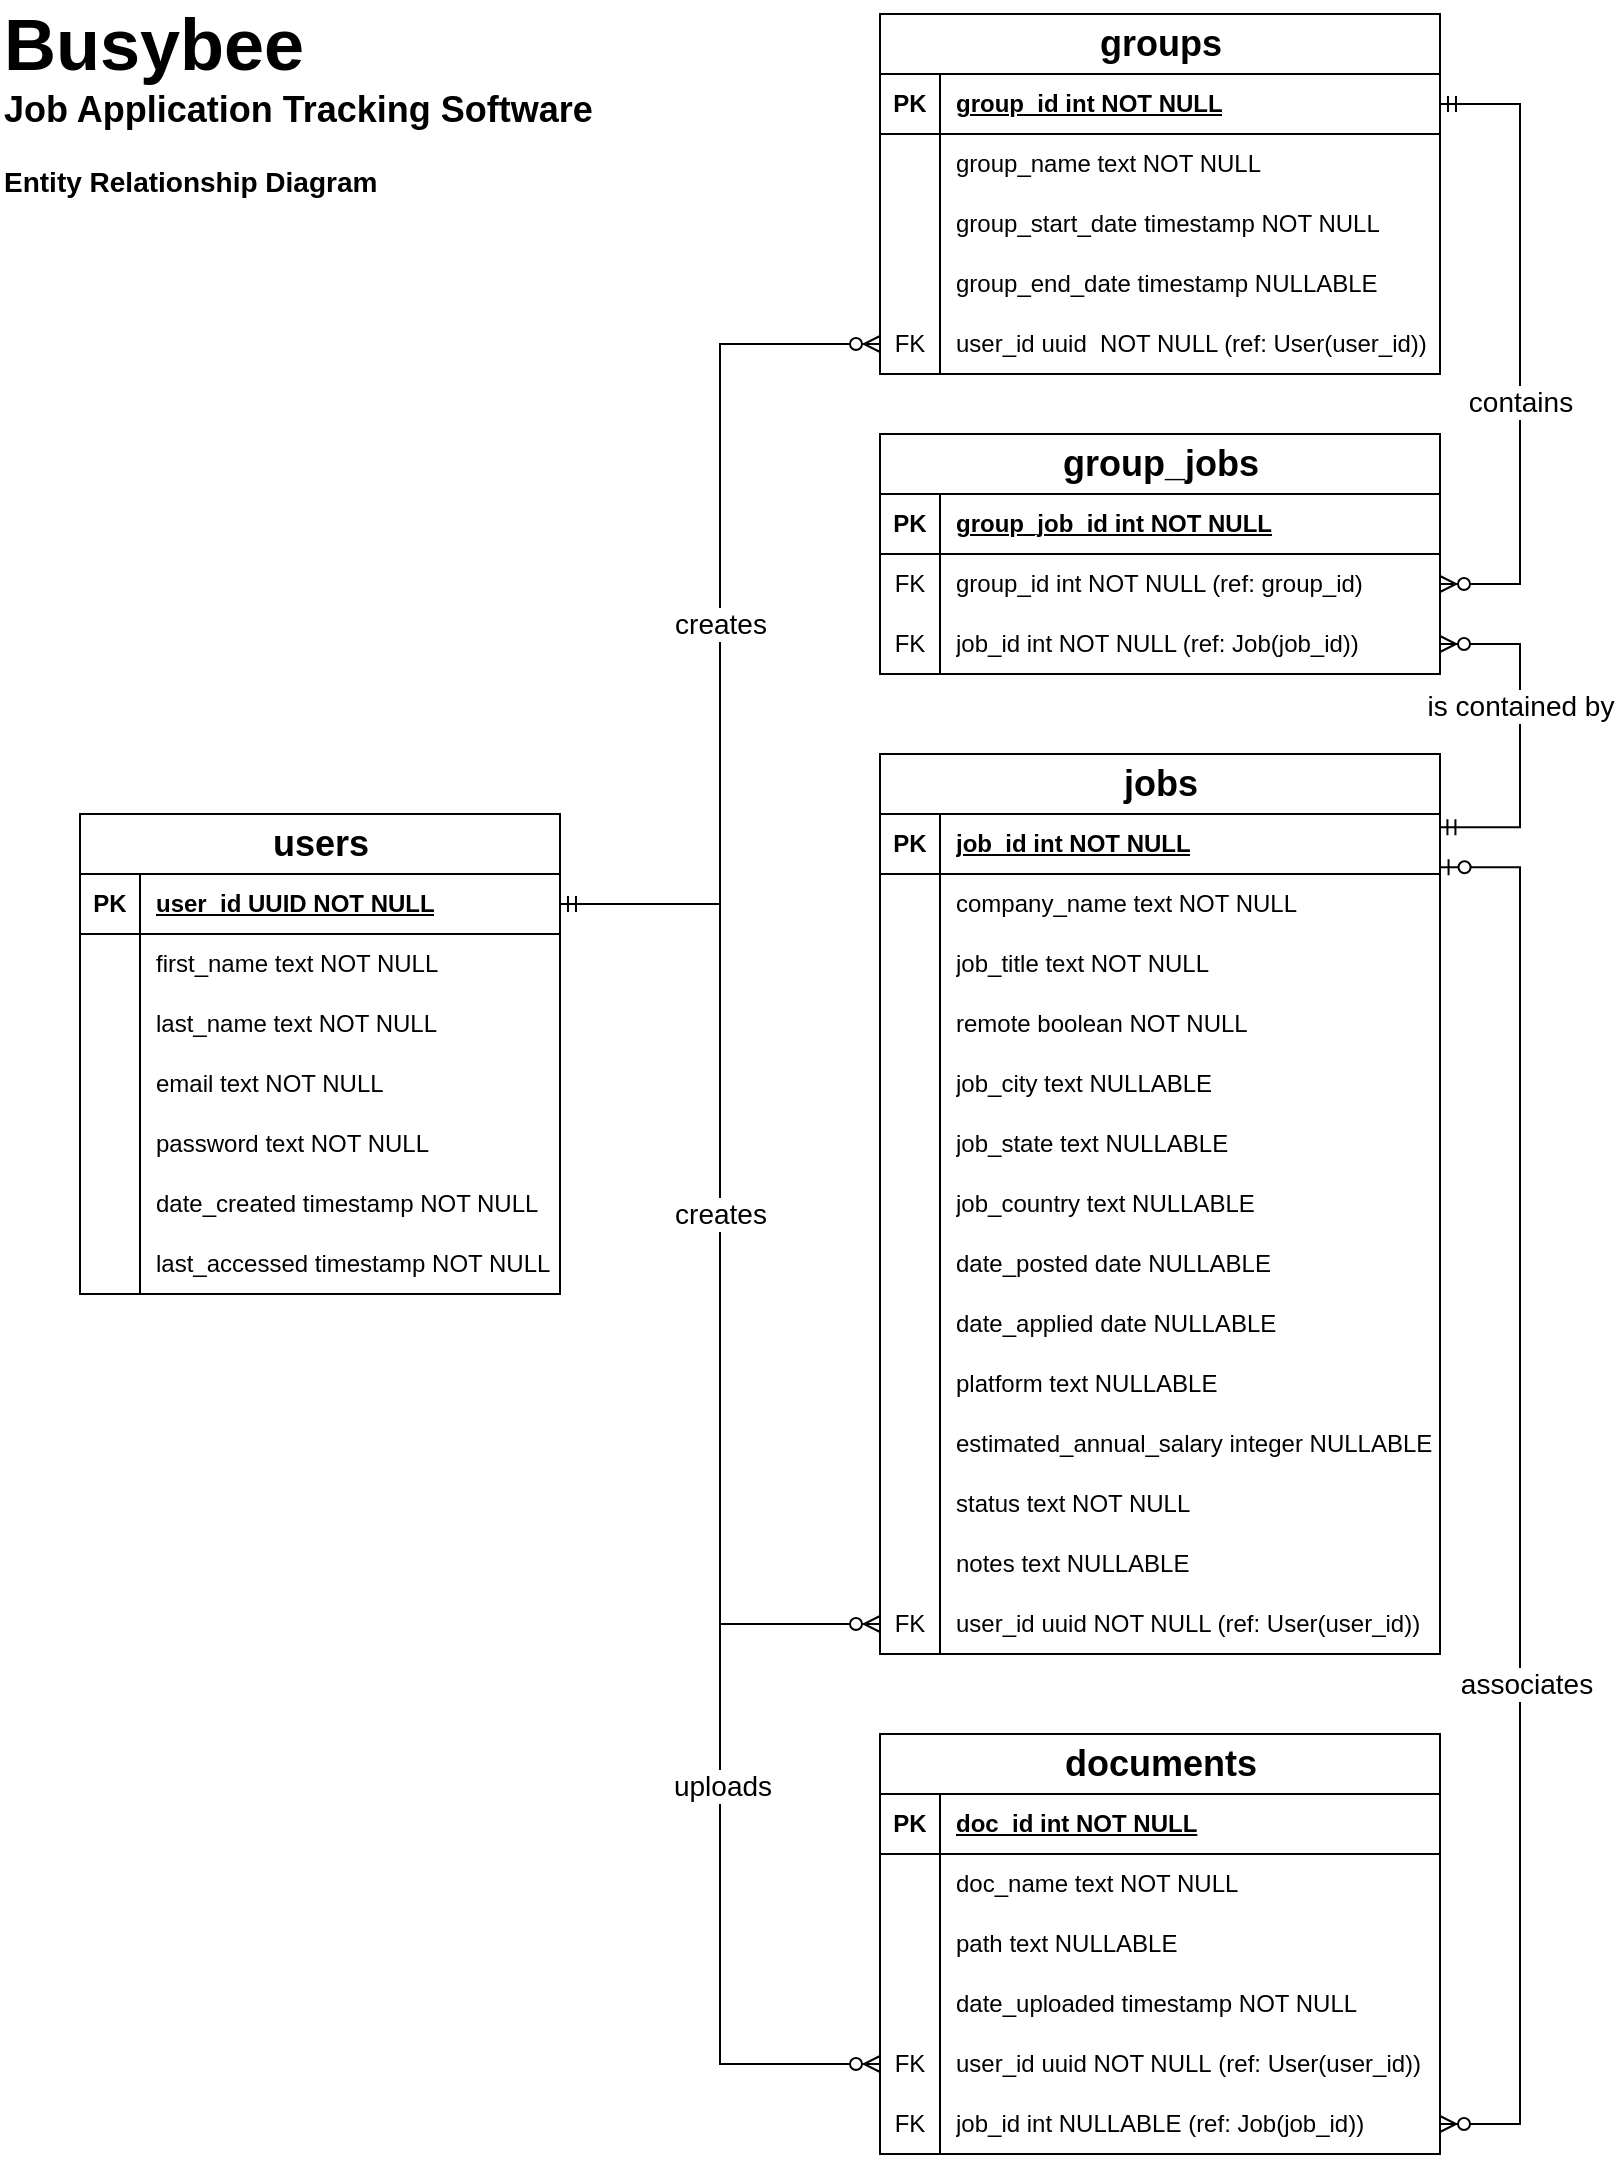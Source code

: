 <mxfile version="26.1.1">
  <diagram id="R2lEEEUBdFMjLlhIrx00" name="Page-1">
    <mxGraphModel dx="2037" dy="1139" grid="1" gridSize="10" guides="1" tooltips="1" connect="1" arrows="1" fold="1" page="1" pageScale="1" pageWidth="850" pageHeight="1100" math="0" shadow="0" extFonts="Permanent Marker^https://fonts.googleapis.com/css?family=Permanent+Marker">
      <root>
        <mxCell id="0" />
        <mxCell id="1" parent="0" />
        <mxCell id="PluMgjC8vs7MtXGkNEfJ-45" value="" style="edgeStyle=orthogonalEdgeStyle;fontSize=12;html=1;endArrow=ERzeroToMany;startArrow=ERmandOne;rounded=0;exitX=1;exitY=0.5;exitDx=0;exitDy=0;entryX=0;entryY=0.5;entryDx=0;entryDy=0;" parent="1" source="B5VauFdDMqoNn6xlS2gz-4" target="PluMgjC8vs7MtXGkNEfJ-42" edge="1">
          <mxGeometry width="100" height="100" relative="1" as="geometry">
            <mxPoint x="410" y="760" as="sourcePoint" />
            <mxPoint x="510" y="660" as="targetPoint" />
          </mxGeometry>
        </mxCell>
        <mxCell id="PluMgjC8vs7MtXGkNEfJ-46" value="&lt;font style=&quot;font-size: 14px;&quot;&gt;uploads&lt;/font&gt;" style="edgeLabel;html=1;align=center;verticalAlign=middle;resizable=0;points=[];" parent="PluMgjC8vs7MtXGkNEfJ-45" vertex="1" connectable="0">
          <mxGeometry x="0.087" y="1" relative="1" as="geometry">
            <mxPoint y="119" as="offset" />
          </mxGeometry>
        </mxCell>
        <mxCell id="B5VauFdDMqoNn6xlS2gz-1" value="&lt;font style=&quot;font-size: 36px;&quot;&gt;&lt;b&gt;Busybee&lt;/b&gt;&lt;/font&gt;" style="text;html=1;align=left;verticalAlign=middle;whiteSpace=wrap;rounded=0;" parent="1" vertex="1">
          <mxGeometry y="20" width="190" height="30" as="geometry" />
        </mxCell>
        <mxCell id="B5VauFdDMqoNn6xlS2gz-2" value="&lt;font style=&quot;font-size: 18px;&quot;&gt;&lt;b style=&quot;&quot;&gt;Job Application Tracking Software&lt;/b&gt;&lt;/font&gt;&lt;div&gt;&lt;font style=&quot;font-size: 14px;&quot;&gt;&lt;b&gt;&lt;br&gt;&lt;/b&gt;&lt;/font&gt;&lt;/div&gt;&lt;div&gt;&lt;font style=&quot;font-size: 14px;&quot;&gt;&lt;b&gt;Entity Relationship Diagram&lt;/b&gt;&lt;/font&gt;&lt;/div&gt;" style="text;html=1;align=left;verticalAlign=middle;whiteSpace=wrap;rounded=0;" parent="1" vertex="1">
          <mxGeometry y="60" width="300" height="50" as="geometry" />
        </mxCell>
        <mxCell id="B5VauFdDMqoNn6xlS2gz-3" value="&lt;font style=&quot;font-size: 18px;&quot;&gt;users&lt;/font&gt;" style="shape=table;startSize=30;container=1;collapsible=1;childLayout=tableLayout;fixedRows=1;rowLines=0;fontStyle=1;align=center;resizeLast=1;html=1;" parent="1" vertex="1">
          <mxGeometry x="40" y="420" width="240" height="240" as="geometry" />
        </mxCell>
        <mxCell id="B5VauFdDMqoNn6xlS2gz-4" value="" style="shape=tableRow;horizontal=0;startSize=0;swimlaneHead=0;swimlaneBody=0;fillColor=none;collapsible=0;dropTarget=0;points=[[0,0.5],[1,0.5]];portConstraint=eastwest;top=0;left=0;right=0;bottom=1;" parent="B5VauFdDMqoNn6xlS2gz-3" vertex="1">
          <mxGeometry y="30" width="240" height="30" as="geometry" />
        </mxCell>
        <mxCell id="B5VauFdDMqoNn6xlS2gz-5" value="PK" style="shape=partialRectangle;connectable=0;fillColor=none;top=0;left=0;bottom=0;right=0;fontStyle=1;overflow=hidden;whiteSpace=wrap;html=1;" parent="B5VauFdDMqoNn6xlS2gz-4" vertex="1">
          <mxGeometry width="30" height="30" as="geometry">
            <mxRectangle width="30" height="30" as="alternateBounds" />
          </mxGeometry>
        </mxCell>
        <mxCell id="B5VauFdDMqoNn6xlS2gz-6" value="user_id UUID NOT NULL" style="shape=partialRectangle;connectable=0;fillColor=none;top=0;left=0;bottom=0;right=0;align=left;spacingLeft=6;fontStyle=5;overflow=hidden;whiteSpace=wrap;html=1;" parent="B5VauFdDMqoNn6xlS2gz-4" vertex="1">
          <mxGeometry x="30" width="210" height="30" as="geometry">
            <mxRectangle width="210" height="30" as="alternateBounds" />
          </mxGeometry>
        </mxCell>
        <mxCell id="B5VauFdDMqoNn6xlS2gz-7" value="" style="shape=tableRow;horizontal=0;startSize=0;swimlaneHead=0;swimlaneBody=0;fillColor=none;collapsible=0;dropTarget=0;points=[[0,0.5],[1,0.5]];portConstraint=eastwest;top=0;left=0;right=0;bottom=0;" parent="B5VauFdDMqoNn6xlS2gz-3" vertex="1">
          <mxGeometry y="60" width="240" height="30" as="geometry" />
        </mxCell>
        <mxCell id="B5VauFdDMqoNn6xlS2gz-8" value="" style="shape=partialRectangle;connectable=0;fillColor=none;top=0;left=0;bottom=0;right=0;editable=1;overflow=hidden;whiteSpace=wrap;html=1;" parent="B5VauFdDMqoNn6xlS2gz-7" vertex="1">
          <mxGeometry width="30" height="30" as="geometry">
            <mxRectangle width="30" height="30" as="alternateBounds" />
          </mxGeometry>
        </mxCell>
        <mxCell id="B5VauFdDMqoNn6xlS2gz-9" value="first_name text NOT NULL" style="shape=partialRectangle;connectable=0;fillColor=none;top=0;left=0;bottom=0;right=0;align=left;spacingLeft=6;overflow=hidden;whiteSpace=wrap;html=1;" parent="B5VauFdDMqoNn6xlS2gz-7" vertex="1">
          <mxGeometry x="30" width="210" height="30" as="geometry">
            <mxRectangle width="210" height="30" as="alternateBounds" />
          </mxGeometry>
        </mxCell>
        <mxCell id="B5VauFdDMqoNn6xlS2gz-10" value="" style="shape=tableRow;horizontal=0;startSize=0;swimlaneHead=0;swimlaneBody=0;fillColor=none;collapsible=0;dropTarget=0;points=[[0,0.5],[1,0.5]];portConstraint=eastwest;top=0;left=0;right=0;bottom=0;" parent="B5VauFdDMqoNn6xlS2gz-3" vertex="1">
          <mxGeometry y="90" width="240" height="30" as="geometry" />
        </mxCell>
        <mxCell id="B5VauFdDMqoNn6xlS2gz-11" value="" style="shape=partialRectangle;connectable=0;fillColor=none;top=0;left=0;bottom=0;right=0;editable=1;overflow=hidden;whiteSpace=wrap;html=1;" parent="B5VauFdDMqoNn6xlS2gz-10" vertex="1">
          <mxGeometry width="30" height="30" as="geometry">
            <mxRectangle width="30" height="30" as="alternateBounds" />
          </mxGeometry>
        </mxCell>
        <mxCell id="B5VauFdDMqoNn6xlS2gz-12" value="last_name text NOT NULL" style="shape=partialRectangle;connectable=0;fillColor=none;top=0;left=0;bottom=0;right=0;align=left;spacingLeft=6;overflow=hidden;whiteSpace=wrap;html=1;" parent="B5VauFdDMqoNn6xlS2gz-10" vertex="1">
          <mxGeometry x="30" width="210" height="30" as="geometry">
            <mxRectangle width="210" height="30" as="alternateBounds" />
          </mxGeometry>
        </mxCell>
        <mxCell id="B5VauFdDMqoNn6xlS2gz-13" value="" style="shape=tableRow;horizontal=0;startSize=0;swimlaneHead=0;swimlaneBody=0;fillColor=none;collapsible=0;dropTarget=0;points=[[0,0.5],[1,0.5]];portConstraint=eastwest;top=0;left=0;right=0;bottom=0;" parent="B5VauFdDMqoNn6xlS2gz-3" vertex="1">
          <mxGeometry y="120" width="240" height="30" as="geometry" />
        </mxCell>
        <mxCell id="B5VauFdDMqoNn6xlS2gz-14" value="" style="shape=partialRectangle;connectable=0;fillColor=none;top=0;left=0;bottom=0;right=0;editable=1;overflow=hidden;whiteSpace=wrap;html=1;" parent="B5VauFdDMqoNn6xlS2gz-13" vertex="1">
          <mxGeometry width="30" height="30" as="geometry">
            <mxRectangle width="30" height="30" as="alternateBounds" />
          </mxGeometry>
        </mxCell>
        <mxCell id="B5VauFdDMqoNn6xlS2gz-15" value="email text NOT NULL" style="shape=partialRectangle;connectable=0;fillColor=none;top=0;left=0;bottom=0;right=0;align=left;spacingLeft=6;overflow=hidden;whiteSpace=wrap;html=1;" parent="B5VauFdDMqoNn6xlS2gz-13" vertex="1">
          <mxGeometry x="30" width="210" height="30" as="geometry">
            <mxRectangle width="210" height="30" as="alternateBounds" />
          </mxGeometry>
        </mxCell>
        <mxCell id="B5VauFdDMqoNn6xlS2gz-16" value="" style="shape=tableRow;horizontal=0;startSize=0;swimlaneHead=0;swimlaneBody=0;fillColor=none;collapsible=0;dropTarget=0;points=[[0,0.5],[1,0.5]];portConstraint=eastwest;top=0;left=0;right=0;bottom=0;" parent="B5VauFdDMqoNn6xlS2gz-3" vertex="1">
          <mxGeometry y="150" width="240" height="30" as="geometry" />
        </mxCell>
        <mxCell id="B5VauFdDMqoNn6xlS2gz-17" value="" style="shape=partialRectangle;connectable=0;fillColor=none;top=0;left=0;bottom=0;right=0;editable=1;overflow=hidden;whiteSpace=wrap;html=1;" parent="B5VauFdDMqoNn6xlS2gz-16" vertex="1">
          <mxGeometry width="30" height="30" as="geometry">
            <mxRectangle width="30" height="30" as="alternateBounds" />
          </mxGeometry>
        </mxCell>
        <mxCell id="B5VauFdDMqoNn6xlS2gz-18" value="password text NOT NULL" style="shape=partialRectangle;connectable=0;fillColor=none;top=0;left=0;bottom=0;right=0;align=left;spacingLeft=6;overflow=hidden;whiteSpace=wrap;html=1;" parent="B5VauFdDMqoNn6xlS2gz-16" vertex="1">
          <mxGeometry x="30" width="210" height="30" as="geometry">
            <mxRectangle width="210" height="30" as="alternateBounds" />
          </mxGeometry>
        </mxCell>
        <mxCell id="g258P_XlAWolaMV5zDbO-1" value="" style="shape=tableRow;horizontal=0;startSize=0;swimlaneHead=0;swimlaneBody=0;fillColor=none;collapsible=0;dropTarget=0;points=[[0,0.5],[1,0.5]];portConstraint=eastwest;top=0;left=0;right=0;bottom=0;" parent="B5VauFdDMqoNn6xlS2gz-3" vertex="1">
          <mxGeometry y="180" width="240" height="30" as="geometry" />
        </mxCell>
        <mxCell id="g258P_XlAWolaMV5zDbO-2" value="" style="shape=partialRectangle;connectable=0;fillColor=none;top=0;left=0;bottom=0;right=0;editable=1;overflow=hidden;whiteSpace=wrap;html=1;" parent="g258P_XlAWolaMV5zDbO-1" vertex="1">
          <mxGeometry width="30" height="30" as="geometry">
            <mxRectangle width="30" height="30" as="alternateBounds" />
          </mxGeometry>
        </mxCell>
        <mxCell id="g258P_XlAWolaMV5zDbO-3" value="date_created timestamp NOT NULL" style="shape=partialRectangle;connectable=0;fillColor=none;top=0;left=0;bottom=0;right=0;align=left;spacingLeft=6;overflow=hidden;whiteSpace=wrap;html=1;" parent="g258P_XlAWolaMV5zDbO-1" vertex="1">
          <mxGeometry x="30" width="210" height="30" as="geometry">
            <mxRectangle width="210" height="30" as="alternateBounds" />
          </mxGeometry>
        </mxCell>
        <mxCell id="g258P_XlAWolaMV5zDbO-4" value="" style="shape=tableRow;horizontal=0;startSize=0;swimlaneHead=0;swimlaneBody=0;fillColor=none;collapsible=0;dropTarget=0;points=[[0,0.5],[1,0.5]];portConstraint=eastwest;top=0;left=0;right=0;bottom=0;" parent="B5VauFdDMqoNn6xlS2gz-3" vertex="1">
          <mxGeometry y="210" width="240" height="30" as="geometry" />
        </mxCell>
        <mxCell id="g258P_XlAWolaMV5zDbO-5" value="" style="shape=partialRectangle;connectable=0;fillColor=none;top=0;left=0;bottom=0;right=0;editable=1;overflow=hidden;whiteSpace=wrap;html=1;" parent="g258P_XlAWolaMV5zDbO-4" vertex="1">
          <mxGeometry width="30" height="30" as="geometry">
            <mxRectangle width="30" height="30" as="alternateBounds" />
          </mxGeometry>
        </mxCell>
        <mxCell id="g258P_XlAWolaMV5zDbO-6" value="last_accessed timestamp NOT NULL" style="shape=partialRectangle;connectable=0;fillColor=none;top=0;left=0;bottom=0;right=0;align=left;spacingLeft=6;overflow=hidden;whiteSpace=wrap;html=1;" parent="g258P_XlAWolaMV5zDbO-4" vertex="1">
          <mxGeometry x="30" width="210" height="30" as="geometry">
            <mxRectangle width="210" height="30" as="alternateBounds" />
          </mxGeometry>
        </mxCell>
        <mxCell id="B5VauFdDMqoNn6xlS2gz-19" value="&lt;span style=&quot;font-size: 18px;&quot;&gt;groups&lt;/span&gt;" style="shape=table;startSize=30;container=1;collapsible=1;childLayout=tableLayout;fixedRows=1;rowLines=0;fontStyle=1;align=center;resizeLast=1;html=1;" parent="1" vertex="1">
          <mxGeometry x="440" y="20" width="280" height="180" as="geometry" />
        </mxCell>
        <mxCell id="B5VauFdDMqoNn6xlS2gz-20" value="" style="shape=tableRow;horizontal=0;startSize=0;swimlaneHead=0;swimlaneBody=0;fillColor=none;collapsible=0;dropTarget=0;points=[[0,0.5],[1,0.5]];portConstraint=eastwest;top=0;left=0;right=0;bottom=1;" parent="B5VauFdDMqoNn6xlS2gz-19" vertex="1">
          <mxGeometry y="30" width="280" height="30" as="geometry" />
        </mxCell>
        <mxCell id="B5VauFdDMqoNn6xlS2gz-21" value="PK" style="shape=partialRectangle;connectable=0;fillColor=none;top=0;left=0;bottom=0;right=0;fontStyle=1;overflow=hidden;whiteSpace=wrap;html=1;" parent="B5VauFdDMqoNn6xlS2gz-20" vertex="1">
          <mxGeometry width="30" height="30" as="geometry">
            <mxRectangle width="30" height="30" as="alternateBounds" />
          </mxGeometry>
        </mxCell>
        <mxCell id="B5VauFdDMqoNn6xlS2gz-22" value="group_id int NOT NULL" style="shape=partialRectangle;connectable=0;fillColor=none;top=0;left=0;bottom=0;right=0;align=left;spacingLeft=6;fontStyle=5;overflow=hidden;whiteSpace=wrap;html=1;" parent="B5VauFdDMqoNn6xlS2gz-20" vertex="1">
          <mxGeometry x="30" width="250" height="30" as="geometry">
            <mxRectangle width="250" height="30" as="alternateBounds" />
          </mxGeometry>
        </mxCell>
        <mxCell id="B5VauFdDMqoNn6xlS2gz-23" value="" style="shape=tableRow;horizontal=0;startSize=0;swimlaneHead=0;swimlaneBody=0;fillColor=none;collapsible=0;dropTarget=0;points=[[0,0.5],[1,0.5]];portConstraint=eastwest;top=0;left=0;right=0;bottom=0;" parent="B5VauFdDMqoNn6xlS2gz-19" vertex="1">
          <mxGeometry y="60" width="280" height="30" as="geometry" />
        </mxCell>
        <mxCell id="B5VauFdDMqoNn6xlS2gz-24" value="" style="shape=partialRectangle;connectable=0;fillColor=none;top=0;left=0;bottom=0;right=0;editable=1;overflow=hidden;whiteSpace=wrap;html=1;" parent="B5VauFdDMqoNn6xlS2gz-23" vertex="1">
          <mxGeometry width="30" height="30" as="geometry">
            <mxRectangle width="30" height="30" as="alternateBounds" />
          </mxGeometry>
        </mxCell>
        <mxCell id="B5VauFdDMqoNn6xlS2gz-25" value="group_name text NOT NULL" style="shape=partialRectangle;connectable=0;fillColor=none;top=0;left=0;bottom=0;right=0;align=left;spacingLeft=6;overflow=hidden;whiteSpace=wrap;html=1;" parent="B5VauFdDMqoNn6xlS2gz-23" vertex="1">
          <mxGeometry x="30" width="250" height="30" as="geometry">
            <mxRectangle width="250" height="30" as="alternateBounds" />
          </mxGeometry>
        </mxCell>
        <mxCell id="B5VauFdDMqoNn6xlS2gz-26" value="" style="shape=tableRow;horizontal=0;startSize=0;swimlaneHead=0;swimlaneBody=0;fillColor=none;collapsible=0;dropTarget=0;points=[[0,0.5],[1,0.5]];portConstraint=eastwest;top=0;left=0;right=0;bottom=0;" parent="B5VauFdDMqoNn6xlS2gz-19" vertex="1">
          <mxGeometry y="90" width="280" height="30" as="geometry" />
        </mxCell>
        <mxCell id="B5VauFdDMqoNn6xlS2gz-27" value="" style="shape=partialRectangle;connectable=0;fillColor=none;top=0;left=0;bottom=0;right=0;editable=1;overflow=hidden;whiteSpace=wrap;html=1;" parent="B5VauFdDMqoNn6xlS2gz-26" vertex="1">
          <mxGeometry width="30" height="30" as="geometry">
            <mxRectangle width="30" height="30" as="alternateBounds" />
          </mxGeometry>
        </mxCell>
        <mxCell id="B5VauFdDMqoNn6xlS2gz-28" value="group_start_date timestamp NOT NULL" style="shape=partialRectangle;connectable=0;fillColor=none;top=0;left=0;bottom=0;right=0;align=left;spacingLeft=6;overflow=hidden;whiteSpace=wrap;html=1;" parent="B5VauFdDMqoNn6xlS2gz-26" vertex="1">
          <mxGeometry x="30" width="250" height="30" as="geometry">
            <mxRectangle width="250" height="30" as="alternateBounds" />
          </mxGeometry>
        </mxCell>
        <mxCell id="B5VauFdDMqoNn6xlS2gz-29" value="" style="shape=tableRow;horizontal=0;startSize=0;swimlaneHead=0;swimlaneBody=0;fillColor=none;collapsible=0;dropTarget=0;points=[[0,0.5],[1,0.5]];portConstraint=eastwest;top=0;left=0;right=0;bottom=0;" parent="B5VauFdDMqoNn6xlS2gz-19" vertex="1">
          <mxGeometry y="120" width="280" height="30" as="geometry" />
        </mxCell>
        <mxCell id="B5VauFdDMqoNn6xlS2gz-30" value="" style="shape=partialRectangle;connectable=0;fillColor=none;top=0;left=0;bottom=0;right=0;editable=1;overflow=hidden;whiteSpace=wrap;html=1;" parent="B5VauFdDMqoNn6xlS2gz-29" vertex="1">
          <mxGeometry width="30" height="30" as="geometry">
            <mxRectangle width="30" height="30" as="alternateBounds" />
          </mxGeometry>
        </mxCell>
        <mxCell id="B5VauFdDMqoNn6xlS2gz-31" value="group_end_date timestamp NULLABLE" style="shape=partialRectangle;connectable=0;fillColor=none;top=0;left=0;bottom=0;right=0;align=left;spacingLeft=6;overflow=hidden;whiteSpace=wrap;html=1;" parent="B5VauFdDMqoNn6xlS2gz-29" vertex="1">
          <mxGeometry x="30" width="250" height="30" as="geometry">
            <mxRectangle width="250" height="30" as="alternateBounds" />
          </mxGeometry>
        </mxCell>
        <mxCell id="g258P_XlAWolaMV5zDbO-7" value="" style="shape=tableRow;horizontal=0;startSize=0;swimlaneHead=0;swimlaneBody=0;fillColor=none;collapsible=0;dropTarget=0;points=[[0,0.5],[1,0.5]];portConstraint=eastwest;top=0;left=0;right=0;bottom=0;" parent="B5VauFdDMqoNn6xlS2gz-19" vertex="1">
          <mxGeometry y="150" width="280" height="30" as="geometry" />
        </mxCell>
        <mxCell id="g258P_XlAWolaMV5zDbO-8" value="FK" style="shape=partialRectangle;connectable=0;fillColor=none;top=0;left=0;bottom=0;right=0;editable=1;overflow=hidden;whiteSpace=wrap;html=1;" parent="g258P_XlAWolaMV5zDbO-7" vertex="1">
          <mxGeometry width="30" height="30" as="geometry">
            <mxRectangle width="30" height="30" as="alternateBounds" />
          </mxGeometry>
        </mxCell>
        <mxCell id="g258P_XlAWolaMV5zDbO-9" value="user_id uuid&amp;nbsp; NOT NULL (ref: User(user_id))" style="shape=partialRectangle;connectable=0;fillColor=none;top=0;left=0;bottom=0;right=0;align=left;spacingLeft=6;overflow=hidden;whiteSpace=wrap;html=1;" parent="g258P_XlAWolaMV5zDbO-7" vertex="1">
          <mxGeometry x="30" width="250" height="30" as="geometry">
            <mxRectangle width="250" height="30" as="alternateBounds" />
          </mxGeometry>
        </mxCell>
        <mxCell id="B5VauFdDMqoNn6xlS2gz-35" value="" style="edgeStyle=elbowEdgeStyle;fontSize=12;html=1;endArrow=ERzeroToMany;startArrow=ERmandOne;rounded=0;exitX=1;exitY=0.5;exitDx=0;exitDy=0;entryX=0;entryY=0.5;entryDx=0;entryDy=0;" parent="1" source="B5VauFdDMqoNn6xlS2gz-4" target="g258P_XlAWolaMV5zDbO-7" edge="1">
          <mxGeometry width="100" height="100" relative="1" as="geometry">
            <mxPoint x="480" y="320" as="sourcePoint" />
            <mxPoint x="580" y="220" as="targetPoint" />
          </mxGeometry>
        </mxCell>
        <mxCell id="B5VauFdDMqoNn6xlS2gz-36" value="&lt;font style=&quot;font-size: 14px;&quot;&gt;creates&lt;/font&gt;" style="edgeLabel;html=1;align=center;verticalAlign=middle;resizable=0;points=[];" parent="B5VauFdDMqoNn6xlS2gz-35" vertex="1" connectable="0">
          <mxGeometry relative="1" as="geometry">
            <mxPoint as="offset" />
          </mxGeometry>
        </mxCell>
        <mxCell id="B5VauFdDMqoNn6xlS2gz-37" value="&lt;font style=&quot;font-size: 18px;&quot;&gt;jobs&lt;/font&gt;" style="shape=table;startSize=30;container=1;collapsible=1;childLayout=tableLayout;fixedRows=1;rowLines=0;fontStyle=1;align=center;resizeLast=1;html=1;" parent="1" vertex="1">
          <mxGeometry x="440" y="390" width="280" height="450" as="geometry" />
        </mxCell>
        <mxCell id="B5VauFdDMqoNn6xlS2gz-38" value="" style="shape=tableRow;horizontal=0;startSize=0;swimlaneHead=0;swimlaneBody=0;fillColor=none;collapsible=0;dropTarget=0;points=[[0,0.5],[1,0.5]];portConstraint=eastwest;top=0;left=0;right=0;bottom=1;" parent="B5VauFdDMqoNn6xlS2gz-37" vertex="1">
          <mxGeometry y="30" width="280" height="30" as="geometry" />
        </mxCell>
        <mxCell id="B5VauFdDMqoNn6xlS2gz-39" value="PK" style="shape=partialRectangle;connectable=0;fillColor=none;top=0;left=0;bottom=0;right=0;fontStyle=1;overflow=hidden;whiteSpace=wrap;html=1;" parent="B5VauFdDMqoNn6xlS2gz-38" vertex="1">
          <mxGeometry width="30" height="30" as="geometry">
            <mxRectangle width="30" height="30" as="alternateBounds" />
          </mxGeometry>
        </mxCell>
        <mxCell id="B5VauFdDMqoNn6xlS2gz-40" value="job_id int NOT NULL" style="shape=partialRectangle;connectable=0;fillColor=none;top=0;left=0;bottom=0;right=0;align=left;spacingLeft=6;fontStyle=5;overflow=hidden;whiteSpace=wrap;html=1;" parent="B5VauFdDMqoNn6xlS2gz-38" vertex="1">
          <mxGeometry x="30" width="250" height="30" as="geometry">
            <mxRectangle width="250" height="30" as="alternateBounds" />
          </mxGeometry>
        </mxCell>
        <mxCell id="B5VauFdDMqoNn6xlS2gz-41" value="" style="shape=tableRow;horizontal=0;startSize=0;swimlaneHead=0;swimlaneBody=0;fillColor=none;collapsible=0;dropTarget=0;points=[[0,0.5],[1,0.5]];portConstraint=eastwest;top=0;left=0;right=0;bottom=0;" parent="B5VauFdDMqoNn6xlS2gz-37" vertex="1">
          <mxGeometry y="60" width="280" height="30" as="geometry" />
        </mxCell>
        <mxCell id="B5VauFdDMqoNn6xlS2gz-42" value="" style="shape=partialRectangle;connectable=0;fillColor=none;top=0;left=0;bottom=0;right=0;editable=1;overflow=hidden;whiteSpace=wrap;html=1;" parent="B5VauFdDMqoNn6xlS2gz-41" vertex="1">
          <mxGeometry width="30" height="30" as="geometry">
            <mxRectangle width="30" height="30" as="alternateBounds" />
          </mxGeometry>
        </mxCell>
        <mxCell id="B5VauFdDMqoNn6xlS2gz-43" value="company_name text NOT NULL" style="shape=partialRectangle;connectable=0;fillColor=none;top=0;left=0;bottom=0;right=0;align=left;spacingLeft=6;overflow=hidden;whiteSpace=wrap;html=1;" parent="B5VauFdDMqoNn6xlS2gz-41" vertex="1">
          <mxGeometry x="30" width="250" height="30" as="geometry">
            <mxRectangle width="250" height="30" as="alternateBounds" />
          </mxGeometry>
        </mxCell>
        <mxCell id="B5VauFdDMqoNn6xlS2gz-44" value="" style="shape=tableRow;horizontal=0;startSize=0;swimlaneHead=0;swimlaneBody=0;fillColor=none;collapsible=0;dropTarget=0;points=[[0,0.5],[1,0.5]];portConstraint=eastwest;top=0;left=0;right=0;bottom=0;" parent="B5VauFdDMqoNn6xlS2gz-37" vertex="1">
          <mxGeometry y="90" width="280" height="30" as="geometry" />
        </mxCell>
        <mxCell id="B5VauFdDMqoNn6xlS2gz-45" value="" style="shape=partialRectangle;connectable=0;fillColor=none;top=0;left=0;bottom=0;right=0;editable=1;overflow=hidden;whiteSpace=wrap;html=1;" parent="B5VauFdDMqoNn6xlS2gz-44" vertex="1">
          <mxGeometry width="30" height="30" as="geometry">
            <mxRectangle width="30" height="30" as="alternateBounds" />
          </mxGeometry>
        </mxCell>
        <mxCell id="B5VauFdDMqoNn6xlS2gz-46" value="job_title text NOT NULL" style="shape=partialRectangle;connectable=0;fillColor=none;top=0;left=0;bottom=0;right=0;align=left;spacingLeft=6;overflow=hidden;whiteSpace=wrap;html=1;" parent="B5VauFdDMqoNn6xlS2gz-44" vertex="1">
          <mxGeometry x="30" width="250" height="30" as="geometry">
            <mxRectangle width="250" height="30" as="alternateBounds" />
          </mxGeometry>
        </mxCell>
        <mxCell id="B5VauFdDMqoNn6xlS2gz-47" value="" style="shape=tableRow;horizontal=0;startSize=0;swimlaneHead=0;swimlaneBody=0;fillColor=none;collapsible=0;dropTarget=0;points=[[0,0.5],[1,0.5]];portConstraint=eastwest;top=0;left=0;right=0;bottom=0;" parent="B5VauFdDMqoNn6xlS2gz-37" vertex="1">
          <mxGeometry y="120" width="280" height="30" as="geometry" />
        </mxCell>
        <mxCell id="B5VauFdDMqoNn6xlS2gz-48" value="" style="shape=partialRectangle;connectable=0;fillColor=none;top=0;left=0;bottom=0;right=0;editable=1;overflow=hidden;whiteSpace=wrap;html=1;" parent="B5VauFdDMqoNn6xlS2gz-47" vertex="1">
          <mxGeometry width="30" height="30" as="geometry">
            <mxRectangle width="30" height="30" as="alternateBounds" />
          </mxGeometry>
        </mxCell>
        <mxCell id="B5VauFdDMqoNn6xlS2gz-49" value="remote boolean NOT NULL" style="shape=partialRectangle;connectable=0;fillColor=none;top=0;left=0;bottom=0;right=0;align=left;spacingLeft=6;overflow=hidden;whiteSpace=wrap;html=1;" parent="B5VauFdDMqoNn6xlS2gz-47" vertex="1">
          <mxGeometry x="30" width="250" height="30" as="geometry">
            <mxRectangle width="250" height="30" as="alternateBounds" />
          </mxGeometry>
        </mxCell>
        <mxCell id="B5VauFdDMqoNn6xlS2gz-50" value="" style="shape=tableRow;horizontal=0;startSize=0;swimlaneHead=0;swimlaneBody=0;fillColor=none;collapsible=0;dropTarget=0;points=[[0,0.5],[1,0.5]];portConstraint=eastwest;top=0;left=0;right=0;bottom=0;" parent="B5VauFdDMqoNn6xlS2gz-37" vertex="1">
          <mxGeometry y="150" width="280" height="30" as="geometry" />
        </mxCell>
        <mxCell id="B5VauFdDMqoNn6xlS2gz-51" value="" style="shape=partialRectangle;connectable=0;fillColor=none;top=0;left=0;bottom=0;right=0;editable=1;overflow=hidden;whiteSpace=wrap;html=1;" parent="B5VauFdDMqoNn6xlS2gz-50" vertex="1">
          <mxGeometry width="30" height="30" as="geometry">
            <mxRectangle width="30" height="30" as="alternateBounds" />
          </mxGeometry>
        </mxCell>
        <mxCell id="B5VauFdDMqoNn6xlS2gz-52" value="job_city text NULLABLE" style="shape=partialRectangle;connectable=0;fillColor=none;top=0;left=0;bottom=0;right=0;align=left;spacingLeft=6;overflow=hidden;whiteSpace=wrap;html=1;" parent="B5VauFdDMqoNn6xlS2gz-50" vertex="1">
          <mxGeometry x="30" width="250" height="30" as="geometry">
            <mxRectangle width="250" height="30" as="alternateBounds" />
          </mxGeometry>
        </mxCell>
        <mxCell id="B5VauFdDMqoNn6xlS2gz-53" value="" style="shape=tableRow;horizontal=0;startSize=0;swimlaneHead=0;swimlaneBody=0;fillColor=none;collapsible=0;dropTarget=0;points=[[0,0.5],[1,0.5]];portConstraint=eastwest;top=0;left=0;right=0;bottom=0;" parent="B5VauFdDMqoNn6xlS2gz-37" vertex="1">
          <mxGeometry y="180" width="280" height="30" as="geometry" />
        </mxCell>
        <mxCell id="B5VauFdDMqoNn6xlS2gz-54" value="" style="shape=partialRectangle;connectable=0;fillColor=none;top=0;left=0;bottom=0;right=0;editable=1;overflow=hidden;whiteSpace=wrap;html=1;" parent="B5VauFdDMqoNn6xlS2gz-53" vertex="1">
          <mxGeometry width="30" height="30" as="geometry">
            <mxRectangle width="30" height="30" as="alternateBounds" />
          </mxGeometry>
        </mxCell>
        <mxCell id="B5VauFdDMqoNn6xlS2gz-55" value="job_state text NULLABLE" style="shape=partialRectangle;connectable=0;fillColor=none;top=0;left=0;bottom=0;right=0;align=left;spacingLeft=6;overflow=hidden;whiteSpace=wrap;html=1;" parent="B5VauFdDMqoNn6xlS2gz-53" vertex="1">
          <mxGeometry x="30" width="250" height="30" as="geometry">
            <mxRectangle width="250" height="30" as="alternateBounds" />
          </mxGeometry>
        </mxCell>
        <mxCell id="B5VauFdDMqoNn6xlS2gz-56" value="" style="shape=tableRow;horizontal=0;startSize=0;swimlaneHead=0;swimlaneBody=0;fillColor=none;collapsible=0;dropTarget=0;points=[[0,0.5],[1,0.5]];portConstraint=eastwest;top=0;left=0;right=0;bottom=0;" parent="B5VauFdDMqoNn6xlS2gz-37" vertex="1">
          <mxGeometry y="210" width="280" height="30" as="geometry" />
        </mxCell>
        <mxCell id="B5VauFdDMqoNn6xlS2gz-57" value="" style="shape=partialRectangle;connectable=0;fillColor=none;top=0;left=0;bottom=0;right=0;editable=1;overflow=hidden;whiteSpace=wrap;html=1;" parent="B5VauFdDMqoNn6xlS2gz-56" vertex="1">
          <mxGeometry width="30" height="30" as="geometry">
            <mxRectangle width="30" height="30" as="alternateBounds" />
          </mxGeometry>
        </mxCell>
        <mxCell id="B5VauFdDMqoNn6xlS2gz-58" value="job_country text NULLABLE" style="shape=partialRectangle;connectable=0;fillColor=none;top=0;left=0;bottom=0;right=0;align=left;spacingLeft=6;overflow=hidden;whiteSpace=wrap;html=1;" parent="B5VauFdDMqoNn6xlS2gz-56" vertex="1">
          <mxGeometry x="30" width="250" height="30" as="geometry">
            <mxRectangle width="250" height="30" as="alternateBounds" />
          </mxGeometry>
        </mxCell>
        <mxCell id="B5VauFdDMqoNn6xlS2gz-59" value="" style="shape=tableRow;horizontal=0;startSize=0;swimlaneHead=0;swimlaneBody=0;fillColor=none;collapsible=0;dropTarget=0;points=[[0,0.5],[1,0.5]];portConstraint=eastwest;top=0;left=0;right=0;bottom=0;" parent="B5VauFdDMqoNn6xlS2gz-37" vertex="1">
          <mxGeometry y="240" width="280" height="30" as="geometry" />
        </mxCell>
        <mxCell id="B5VauFdDMqoNn6xlS2gz-60" value="" style="shape=partialRectangle;connectable=0;fillColor=none;top=0;left=0;bottom=0;right=0;editable=1;overflow=hidden;whiteSpace=wrap;html=1;" parent="B5VauFdDMqoNn6xlS2gz-59" vertex="1">
          <mxGeometry width="30" height="30" as="geometry">
            <mxRectangle width="30" height="30" as="alternateBounds" />
          </mxGeometry>
        </mxCell>
        <mxCell id="B5VauFdDMqoNn6xlS2gz-61" value="date_posted date NULLABLE" style="shape=partialRectangle;connectable=0;fillColor=none;top=0;left=0;bottom=0;right=0;align=left;spacingLeft=6;overflow=hidden;whiteSpace=wrap;html=1;" parent="B5VauFdDMqoNn6xlS2gz-59" vertex="1">
          <mxGeometry x="30" width="250" height="30" as="geometry">
            <mxRectangle width="250" height="30" as="alternateBounds" />
          </mxGeometry>
        </mxCell>
        <mxCell id="B5VauFdDMqoNn6xlS2gz-62" value="" style="shape=tableRow;horizontal=0;startSize=0;swimlaneHead=0;swimlaneBody=0;fillColor=none;collapsible=0;dropTarget=0;points=[[0,0.5],[1,0.5]];portConstraint=eastwest;top=0;left=0;right=0;bottom=0;" parent="B5VauFdDMqoNn6xlS2gz-37" vertex="1">
          <mxGeometry y="270" width="280" height="30" as="geometry" />
        </mxCell>
        <mxCell id="B5VauFdDMqoNn6xlS2gz-63" value="" style="shape=partialRectangle;connectable=0;fillColor=none;top=0;left=0;bottom=0;right=0;editable=1;overflow=hidden;whiteSpace=wrap;html=1;" parent="B5VauFdDMqoNn6xlS2gz-62" vertex="1">
          <mxGeometry width="30" height="30" as="geometry">
            <mxRectangle width="30" height="30" as="alternateBounds" />
          </mxGeometry>
        </mxCell>
        <mxCell id="B5VauFdDMqoNn6xlS2gz-64" value="date_applied date NULLABLE" style="shape=partialRectangle;connectable=0;fillColor=none;top=0;left=0;bottom=0;right=0;align=left;spacingLeft=6;overflow=hidden;whiteSpace=wrap;html=1;" parent="B5VauFdDMqoNn6xlS2gz-62" vertex="1">
          <mxGeometry x="30" width="250" height="30" as="geometry">
            <mxRectangle width="250" height="30" as="alternateBounds" />
          </mxGeometry>
        </mxCell>
        <mxCell id="B5VauFdDMqoNn6xlS2gz-65" value="" style="shape=tableRow;horizontal=0;startSize=0;swimlaneHead=0;swimlaneBody=0;fillColor=none;collapsible=0;dropTarget=0;points=[[0,0.5],[1,0.5]];portConstraint=eastwest;top=0;left=0;right=0;bottom=0;" parent="B5VauFdDMqoNn6xlS2gz-37" vertex="1">
          <mxGeometry y="300" width="280" height="30" as="geometry" />
        </mxCell>
        <mxCell id="B5VauFdDMqoNn6xlS2gz-66" value="" style="shape=partialRectangle;connectable=0;fillColor=none;top=0;left=0;bottom=0;right=0;editable=1;overflow=hidden;whiteSpace=wrap;html=1;" parent="B5VauFdDMqoNn6xlS2gz-65" vertex="1">
          <mxGeometry width="30" height="30" as="geometry">
            <mxRectangle width="30" height="30" as="alternateBounds" />
          </mxGeometry>
        </mxCell>
        <mxCell id="B5VauFdDMqoNn6xlS2gz-67" value="platform text NULLABLE" style="shape=partialRectangle;connectable=0;fillColor=none;top=0;left=0;bottom=0;right=0;align=left;spacingLeft=6;overflow=hidden;whiteSpace=wrap;html=1;" parent="B5VauFdDMqoNn6xlS2gz-65" vertex="1">
          <mxGeometry x="30" width="250" height="30" as="geometry">
            <mxRectangle width="250" height="30" as="alternateBounds" />
          </mxGeometry>
        </mxCell>
        <mxCell id="B5VauFdDMqoNn6xlS2gz-68" value="" style="shape=tableRow;horizontal=0;startSize=0;swimlaneHead=0;swimlaneBody=0;fillColor=none;collapsible=0;dropTarget=0;points=[[0,0.5],[1,0.5]];portConstraint=eastwest;top=0;left=0;right=0;bottom=0;" parent="B5VauFdDMqoNn6xlS2gz-37" vertex="1">
          <mxGeometry y="330" width="280" height="30" as="geometry" />
        </mxCell>
        <mxCell id="B5VauFdDMqoNn6xlS2gz-69" value="" style="shape=partialRectangle;connectable=0;fillColor=none;top=0;left=0;bottom=0;right=0;editable=1;overflow=hidden;whiteSpace=wrap;html=1;" parent="B5VauFdDMqoNn6xlS2gz-68" vertex="1">
          <mxGeometry width="30" height="30" as="geometry">
            <mxRectangle width="30" height="30" as="alternateBounds" />
          </mxGeometry>
        </mxCell>
        <mxCell id="B5VauFdDMqoNn6xlS2gz-70" value="estimated_annual_salary integer NULLABLE" style="shape=partialRectangle;connectable=0;fillColor=none;top=0;left=0;bottom=0;right=0;align=left;spacingLeft=6;overflow=hidden;whiteSpace=wrap;html=1;" parent="B5VauFdDMqoNn6xlS2gz-68" vertex="1">
          <mxGeometry x="30" width="250" height="30" as="geometry">
            <mxRectangle width="250" height="30" as="alternateBounds" />
          </mxGeometry>
        </mxCell>
        <mxCell id="B5VauFdDMqoNn6xlS2gz-71" value="" style="shape=tableRow;horizontal=0;startSize=0;swimlaneHead=0;swimlaneBody=0;fillColor=none;collapsible=0;dropTarget=0;points=[[0,0.5],[1,0.5]];portConstraint=eastwest;top=0;left=0;right=0;bottom=0;" parent="B5VauFdDMqoNn6xlS2gz-37" vertex="1">
          <mxGeometry y="360" width="280" height="30" as="geometry" />
        </mxCell>
        <mxCell id="B5VauFdDMqoNn6xlS2gz-72" value="" style="shape=partialRectangle;connectable=0;fillColor=none;top=0;left=0;bottom=0;right=0;editable=1;overflow=hidden;whiteSpace=wrap;html=1;" parent="B5VauFdDMqoNn6xlS2gz-71" vertex="1">
          <mxGeometry width="30" height="30" as="geometry">
            <mxRectangle width="30" height="30" as="alternateBounds" />
          </mxGeometry>
        </mxCell>
        <mxCell id="B5VauFdDMqoNn6xlS2gz-73" value="status text NOT NULL" style="shape=partialRectangle;connectable=0;fillColor=none;top=0;left=0;bottom=0;right=0;align=left;spacingLeft=6;overflow=hidden;whiteSpace=wrap;html=1;" parent="B5VauFdDMqoNn6xlS2gz-71" vertex="1">
          <mxGeometry x="30" width="250" height="30" as="geometry">
            <mxRectangle width="250" height="30" as="alternateBounds" />
          </mxGeometry>
        </mxCell>
        <mxCell id="B5VauFdDMqoNn6xlS2gz-74" value="" style="shape=tableRow;horizontal=0;startSize=0;swimlaneHead=0;swimlaneBody=0;fillColor=none;collapsible=0;dropTarget=0;points=[[0,0.5],[1,0.5]];portConstraint=eastwest;top=0;left=0;right=0;bottom=0;" parent="B5VauFdDMqoNn6xlS2gz-37" vertex="1">
          <mxGeometry y="390" width="280" height="30" as="geometry" />
        </mxCell>
        <mxCell id="B5VauFdDMqoNn6xlS2gz-75" value="" style="shape=partialRectangle;connectable=0;fillColor=none;top=0;left=0;bottom=0;right=0;editable=1;overflow=hidden;whiteSpace=wrap;html=1;" parent="B5VauFdDMqoNn6xlS2gz-74" vertex="1">
          <mxGeometry width="30" height="30" as="geometry">
            <mxRectangle width="30" height="30" as="alternateBounds" />
          </mxGeometry>
        </mxCell>
        <mxCell id="B5VauFdDMqoNn6xlS2gz-76" value="notes text NULLABLE" style="shape=partialRectangle;connectable=0;fillColor=none;top=0;left=0;bottom=0;right=0;align=left;spacingLeft=6;overflow=hidden;whiteSpace=wrap;html=1;" parent="B5VauFdDMqoNn6xlS2gz-74" vertex="1">
          <mxGeometry x="30" width="250" height="30" as="geometry">
            <mxRectangle width="250" height="30" as="alternateBounds" />
          </mxGeometry>
        </mxCell>
        <mxCell id="g258P_XlAWolaMV5zDbO-10" value="" style="shape=tableRow;horizontal=0;startSize=0;swimlaneHead=0;swimlaneBody=0;fillColor=none;collapsible=0;dropTarget=0;points=[[0,0.5],[1,0.5]];portConstraint=eastwest;top=0;left=0;right=0;bottom=0;" parent="B5VauFdDMqoNn6xlS2gz-37" vertex="1">
          <mxGeometry y="420" width="280" height="30" as="geometry" />
        </mxCell>
        <mxCell id="g258P_XlAWolaMV5zDbO-11" value="FK" style="shape=partialRectangle;connectable=0;fillColor=none;top=0;left=0;bottom=0;right=0;editable=1;overflow=hidden;whiteSpace=wrap;html=1;" parent="g258P_XlAWolaMV5zDbO-10" vertex="1">
          <mxGeometry width="30" height="30" as="geometry">
            <mxRectangle width="30" height="30" as="alternateBounds" />
          </mxGeometry>
        </mxCell>
        <mxCell id="g258P_XlAWolaMV5zDbO-12" value="user_id uuid NOT NULL (ref: User(user_id))" style="shape=partialRectangle;connectable=0;fillColor=none;top=0;left=0;bottom=0;right=0;align=left;spacingLeft=6;overflow=hidden;whiteSpace=wrap;html=1;" parent="g258P_XlAWolaMV5zDbO-10" vertex="1">
          <mxGeometry x="30" width="250" height="30" as="geometry">
            <mxRectangle width="250" height="30" as="alternateBounds" />
          </mxGeometry>
        </mxCell>
        <mxCell id="B5VauFdDMqoNn6xlS2gz-80" value="&lt;font style=&quot;font-size: 18px;&quot;&gt;group_jobs&lt;/font&gt;" style="shape=table;startSize=30;container=1;collapsible=1;childLayout=tableLayout;fixedRows=1;rowLines=0;fontStyle=1;align=center;resizeLast=1;html=1;" parent="1" vertex="1">
          <mxGeometry x="440" y="230" width="280" height="120" as="geometry" />
        </mxCell>
        <mxCell id="B5VauFdDMqoNn6xlS2gz-81" value="" style="shape=tableRow;horizontal=0;startSize=0;swimlaneHead=0;swimlaneBody=0;fillColor=none;collapsible=0;dropTarget=0;points=[[0,0.5],[1,0.5]];portConstraint=eastwest;top=0;left=0;right=0;bottom=1;" parent="B5VauFdDMqoNn6xlS2gz-80" vertex="1">
          <mxGeometry y="30" width="280" height="30" as="geometry" />
        </mxCell>
        <mxCell id="B5VauFdDMqoNn6xlS2gz-82" value="PK" style="shape=partialRectangle;connectable=0;fillColor=none;top=0;left=0;bottom=0;right=0;fontStyle=1;overflow=hidden;whiteSpace=wrap;html=1;" parent="B5VauFdDMqoNn6xlS2gz-81" vertex="1">
          <mxGeometry width="30" height="30" as="geometry">
            <mxRectangle width="30" height="30" as="alternateBounds" />
          </mxGeometry>
        </mxCell>
        <mxCell id="B5VauFdDMqoNn6xlS2gz-83" value="group_job_id int NOT NULL" style="shape=partialRectangle;connectable=0;fillColor=none;top=0;left=0;bottom=0;right=0;align=left;spacingLeft=6;fontStyle=5;overflow=hidden;whiteSpace=wrap;html=1;" parent="B5VauFdDMqoNn6xlS2gz-81" vertex="1">
          <mxGeometry x="30" width="250" height="30" as="geometry">
            <mxRectangle width="250" height="30" as="alternateBounds" />
          </mxGeometry>
        </mxCell>
        <mxCell id="B5VauFdDMqoNn6xlS2gz-84" value="" style="shape=tableRow;horizontal=0;startSize=0;swimlaneHead=0;swimlaneBody=0;fillColor=none;collapsible=0;dropTarget=0;points=[[0,0.5],[1,0.5]];portConstraint=eastwest;top=0;left=0;right=0;bottom=0;" parent="B5VauFdDMqoNn6xlS2gz-80" vertex="1">
          <mxGeometry y="60" width="280" height="30" as="geometry" />
        </mxCell>
        <mxCell id="B5VauFdDMqoNn6xlS2gz-85" value="FK" style="shape=partialRectangle;connectable=0;fillColor=none;top=0;left=0;bottom=0;right=0;editable=1;overflow=hidden;whiteSpace=wrap;html=1;" parent="B5VauFdDMqoNn6xlS2gz-84" vertex="1">
          <mxGeometry width="30" height="30" as="geometry">
            <mxRectangle width="30" height="30" as="alternateBounds" />
          </mxGeometry>
        </mxCell>
        <mxCell id="B5VauFdDMqoNn6xlS2gz-86" value="group_id int NOT NULL (ref: group_id)" style="shape=partialRectangle;connectable=0;fillColor=none;top=0;left=0;bottom=0;right=0;align=left;spacingLeft=6;overflow=hidden;whiteSpace=wrap;html=1;" parent="B5VauFdDMqoNn6xlS2gz-84" vertex="1">
          <mxGeometry x="30" width="250" height="30" as="geometry">
            <mxRectangle width="250" height="30" as="alternateBounds" />
          </mxGeometry>
        </mxCell>
        <mxCell id="B5VauFdDMqoNn6xlS2gz-87" value="" style="shape=tableRow;horizontal=0;startSize=0;swimlaneHead=0;swimlaneBody=0;fillColor=none;collapsible=0;dropTarget=0;points=[[0,0.5],[1,0.5]];portConstraint=eastwest;top=0;left=0;right=0;bottom=0;" parent="B5VauFdDMqoNn6xlS2gz-80" vertex="1">
          <mxGeometry y="90" width="280" height="30" as="geometry" />
        </mxCell>
        <mxCell id="B5VauFdDMqoNn6xlS2gz-88" value="FK" style="shape=partialRectangle;connectable=0;fillColor=none;top=0;left=0;bottom=0;right=0;editable=1;overflow=hidden;whiteSpace=wrap;html=1;" parent="B5VauFdDMqoNn6xlS2gz-87" vertex="1">
          <mxGeometry width="30" height="30" as="geometry">
            <mxRectangle width="30" height="30" as="alternateBounds" />
          </mxGeometry>
        </mxCell>
        <mxCell id="B5VauFdDMqoNn6xlS2gz-89" value="job_id int NOT NULL (ref: Job(job_id))" style="shape=partialRectangle;connectable=0;fillColor=none;top=0;left=0;bottom=0;right=0;align=left;spacingLeft=6;overflow=hidden;whiteSpace=wrap;html=1;" parent="B5VauFdDMqoNn6xlS2gz-87" vertex="1">
          <mxGeometry x="30" width="250" height="30" as="geometry">
            <mxRectangle width="250" height="30" as="alternateBounds" />
          </mxGeometry>
        </mxCell>
        <mxCell id="B5VauFdDMqoNn6xlS2gz-93" value="" style="fontSize=12;html=1;endArrow=ERzeroToMany;startArrow=ERmandOne;rounded=0;entryX=1;entryY=0.5;entryDx=0;entryDy=0;exitX=1;exitY=0.5;exitDx=0;exitDy=0;edgeStyle=elbowEdgeStyle;" parent="1" source="B5VauFdDMqoNn6xlS2gz-20" target="B5VauFdDMqoNn6xlS2gz-84" edge="1">
          <mxGeometry width="100" height="100" relative="1" as="geometry">
            <mxPoint x="530" y="250" as="sourcePoint" />
            <mxPoint x="580" y="360" as="targetPoint" />
            <Array as="points">
              <mxPoint x="760" y="220" />
            </Array>
          </mxGeometry>
        </mxCell>
        <mxCell id="B5VauFdDMqoNn6xlS2gz-94" value="&lt;font style=&quot;font-size: 14px;&quot;&gt;contains&lt;/font&gt;" style="edgeLabel;html=1;align=center;verticalAlign=middle;resizable=0;points=[];" parent="B5VauFdDMqoNn6xlS2gz-93" vertex="1" connectable="0">
          <mxGeometry x="-0.03" y="3" relative="1" as="geometry">
            <mxPoint x="-3" y="34" as="offset" />
          </mxGeometry>
        </mxCell>
        <mxCell id="B5VauFdDMqoNn6xlS2gz-95" value="" style="fontSize=12;html=1;endArrow=ERzeroToMany;startArrow=ERmandOne;rounded=0;exitX=0.999;exitY=0.222;exitDx=0;exitDy=0;entryX=1;entryY=0.5;entryDx=0;entryDy=0;edgeStyle=elbowEdgeStyle;exitPerimeter=0;" parent="1" source="B5VauFdDMqoNn6xlS2gz-38" target="B5VauFdDMqoNn6xlS2gz-87" edge="1">
          <mxGeometry width="100" height="100" relative="1" as="geometry">
            <mxPoint x="480" y="560" as="sourcePoint" />
            <mxPoint x="580" y="460" as="targetPoint" />
            <Array as="points">
              <mxPoint x="760" y="430" />
            </Array>
          </mxGeometry>
        </mxCell>
        <mxCell id="B5VauFdDMqoNn6xlS2gz-96" value="&lt;font style=&quot;font-size: 14px;&quot;&gt;is contained by&lt;/font&gt;" style="edgeLabel;html=1;align=center;verticalAlign=middle;resizable=0;points=[];" parent="B5VauFdDMqoNn6xlS2gz-95" vertex="1" connectable="0">
          <mxGeometry x="-0.044" relative="1" as="geometry">
            <mxPoint y="-19" as="offset" />
          </mxGeometry>
        </mxCell>
        <mxCell id="g258P_XlAWolaMV5zDbO-13" value="" style="edgeStyle=elbowEdgeStyle;fontSize=12;html=1;endArrow=ERzeroToMany;startArrow=ERmandOne;rounded=0;exitX=1;exitY=0.5;exitDx=0;exitDy=0;entryX=0;entryY=0.5;entryDx=0;entryDy=0;" parent="1" source="B5VauFdDMqoNn6xlS2gz-4" target="g258P_XlAWolaMV5zDbO-10" edge="1">
          <mxGeometry width="100" height="100" relative="1" as="geometry">
            <mxPoint x="280" y="490" as="sourcePoint" />
            <mxPoint x="420" y="340" as="targetPoint" />
          </mxGeometry>
        </mxCell>
        <mxCell id="g258P_XlAWolaMV5zDbO-14" value="&lt;font style=&quot;font-size: 14px;&quot;&gt;creates&lt;/font&gt;" style="edgeLabel;html=1;align=center;verticalAlign=middle;resizable=0;points=[];" parent="g258P_XlAWolaMV5zDbO-13" vertex="1" connectable="0">
          <mxGeometry relative="1" as="geometry">
            <mxPoint y="-25" as="offset" />
          </mxGeometry>
        </mxCell>
        <mxCell id="PluMgjC8vs7MtXGkNEfJ-14" value="&lt;font style=&quot;font-size: 18px;&quot;&gt;documents&lt;/font&gt;" style="shape=table;startSize=30;container=1;collapsible=1;childLayout=tableLayout;fixedRows=1;rowLines=0;fontStyle=1;align=center;resizeLast=1;html=1;" parent="1" vertex="1">
          <mxGeometry x="440" y="880" width="280" height="210" as="geometry" />
        </mxCell>
        <mxCell id="PluMgjC8vs7MtXGkNEfJ-15" value="" style="shape=tableRow;horizontal=0;startSize=0;swimlaneHead=0;swimlaneBody=0;fillColor=none;collapsible=0;dropTarget=0;points=[[0,0.5],[1,0.5]];portConstraint=eastwest;top=0;left=0;right=0;bottom=1;" parent="PluMgjC8vs7MtXGkNEfJ-14" vertex="1">
          <mxGeometry y="30" width="280" height="30" as="geometry" />
        </mxCell>
        <mxCell id="PluMgjC8vs7MtXGkNEfJ-16" value="PK" style="shape=partialRectangle;connectable=0;fillColor=none;top=0;left=0;bottom=0;right=0;fontStyle=1;overflow=hidden;whiteSpace=wrap;html=1;" parent="PluMgjC8vs7MtXGkNEfJ-15" vertex="1">
          <mxGeometry width="30" height="30" as="geometry">
            <mxRectangle width="30" height="30" as="alternateBounds" />
          </mxGeometry>
        </mxCell>
        <mxCell id="PluMgjC8vs7MtXGkNEfJ-17" value="doc_id int NOT NULL" style="shape=partialRectangle;connectable=0;fillColor=none;top=0;left=0;bottom=0;right=0;align=left;spacingLeft=6;fontStyle=5;overflow=hidden;whiteSpace=wrap;html=1;" parent="PluMgjC8vs7MtXGkNEfJ-15" vertex="1">
          <mxGeometry x="30" width="250" height="30" as="geometry">
            <mxRectangle width="250" height="30" as="alternateBounds" />
          </mxGeometry>
        </mxCell>
        <mxCell id="PluMgjC8vs7MtXGkNEfJ-18" value="" style="shape=tableRow;horizontal=0;startSize=0;swimlaneHead=0;swimlaneBody=0;fillColor=none;collapsible=0;dropTarget=0;points=[[0,0.5],[1,0.5]];portConstraint=eastwest;top=0;left=0;right=0;bottom=0;" parent="PluMgjC8vs7MtXGkNEfJ-14" vertex="1">
          <mxGeometry y="60" width="280" height="30" as="geometry" />
        </mxCell>
        <mxCell id="PluMgjC8vs7MtXGkNEfJ-19" value="" style="shape=partialRectangle;connectable=0;fillColor=none;top=0;left=0;bottom=0;right=0;editable=1;overflow=hidden;whiteSpace=wrap;html=1;" parent="PluMgjC8vs7MtXGkNEfJ-18" vertex="1">
          <mxGeometry width="30" height="30" as="geometry">
            <mxRectangle width="30" height="30" as="alternateBounds" />
          </mxGeometry>
        </mxCell>
        <mxCell id="PluMgjC8vs7MtXGkNEfJ-20" value="doc_name text NOT NULL" style="shape=partialRectangle;connectable=0;fillColor=none;top=0;left=0;bottom=0;right=0;align=left;spacingLeft=6;overflow=hidden;whiteSpace=wrap;html=1;" parent="PluMgjC8vs7MtXGkNEfJ-18" vertex="1">
          <mxGeometry x="30" width="250" height="30" as="geometry">
            <mxRectangle width="250" height="30" as="alternateBounds" />
          </mxGeometry>
        </mxCell>
        <mxCell id="PluMgjC8vs7MtXGkNEfJ-21" value="" style="shape=tableRow;horizontal=0;startSize=0;swimlaneHead=0;swimlaneBody=0;fillColor=none;collapsible=0;dropTarget=0;points=[[0,0.5],[1,0.5]];portConstraint=eastwest;top=0;left=0;right=0;bottom=0;" parent="PluMgjC8vs7MtXGkNEfJ-14" vertex="1">
          <mxGeometry y="90" width="280" height="30" as="geometry" />
        </mxCell>
        <mxCell id="PluMgjC8vs7MtXGkNEfJ-22" value="" style="shape=partialRectangle;connectable=0;fillColor=none;top=0;left=0;bottom=0;right=0;editable=1;overflow=hidden;whiteSpace=wrap;html=1;" parent="PluMgjC8vs7MtXGkNEfJ-21" vertex="1">
          <mxGeometry width="30" height="30" as="geometry">
            <mxRectangle width="30" height="30" as="alternateBounds" />
          </mxGeometry>
        </mxCell>
        <mxCell id="PluMgjC8vs7MtXGkNEfJ-23" value="path text NULLABLE" style="shape=partialRectangle;connectable=0;fillColor=none;top=0;left=0;bottom=0;right=0;align=left;spacingLeft=6;overflow=hidden;whiteSpace=wrap;html=1;" parent="PluMgjC8vs7MtXGkNEfJ-21" vertex="1">
          <mxGeometry x="30" width="250" height="30" as="geometry">
            <mxRectangle width="250" height="30" as="alternateBounds" />
          </mxGeometry>
        </mxCell>
        <mxCell id="PluMgjC8vs7MtXGkNEfJ-39" value="" style="shape=tableRow;horizontal=0;startSize=0;swimlaneHead=0;swimlaneBody=0;fillColor=none;collapsible=0;dropTarget=0;points=[[0,0.5],[1,0.5]];portConstraint=eastwest;top=0;left=0;right=0;bottom=0;" parent="PluMgjC8vs7MtXGkNEfJ-14" vertex="1">
          <mxGeometry y="120" width="280" height="30" as="geometry" />
        </mxCell>
        <mxCell id="PluMgjC8vs7MtXGkNEfJ-40" value="" style="shape=partialRectangle;connectable=0;fillColor=none;top=0;left=0;bottom=0;right=0;editable=1;overflow=hidden;whiteSpace=wrap;html=1;" parent="PluMgjC8vs7MtXGkNEfJ-39" vertex="1">
          <mxGeometry width="30" height="30" as="geometry">
            <mxRectangle width="30" height="30" as="alternateBounds" />
          </mxGeometry>
        </mxCell>
        <mxCell id="PluMgjC8vs7MtXGkNEfJ-41" value="date_uploaded timestamp NOT NULL" style="shape=partialRectangle;connectable=0;fillColor=none;top=0;left=0;bottom=0;right=0;align=left;spacingLeft=6;overflow=hidden;whiteSpace=wrap;html=1;" parent="PluMgjC8vs7MtXGkNEfJ-39" vertex="1">
          <mxGeometry x="30" width="250" height="30" as="geometry">
            <mxRectangle width="250" height="30" as="alternateBounds" />
          </mxGeometry>
        </mxCell>
        <mxCell id="PluMgjC8vs7MtXGkNEfJ-42" value="" style="shape=tableRow;horizontal=0;startSize=0;swimlaneHead=0;swimlaneBody=0;fillColor=none;collapsible=0;dropTarget=0;points=[[0,0.5],[1,0.5]];portConstraint=eastwest;top=0;left=0;right=0;bottom=0;" parent="PluMgjC8vs7MtXGkNEfJ-14" vertex="1">
          <mxGeometry y="150" width="280" height="30" as="geometry" />
        </mxCell>
        <mxCell id="PluMgjC8vs7MtXGkNEfJ-43" value="FK" style="shape=partialRectangle;connectable=0;fillColor=none;top=0;left=0;bottom=0;right=0;editable=1;overflow=hidden;whiteSpace=wrap;html=1;" parent="PluMgjC8vs7MtXGkNEfJ-42" vertex="1">
          <mxGeometry width="30" height="30" as="geometry">
            <mxRectangle width="30" height="30" as="alternateBounds" />
          </mxGeometry>
        </mxCell>
        <mxCell id="PluMgjC8vs7MtXGkNEfJ-44" value="user_id uuid NOT NULL&amp;nbsp;(ref: User(user_id))" style="shape=partialRectangle;connectable=0;fillColor=none;top=0;left=0;bottom=0;right=0;align=left;spacingLeft=6;overflow=hidden;whiteSpace=wrap;html=1;" parent="PluMgjC8vs7MtXGkNEfJ-42" vertex="1">
          <mxGeometry x="30" width="250" height="30" as="geometry">
            <mxRectangle width="250" height="30" as="alternateBounds" />
          </mxGeometry>
        </mxCell>
        <mxCell id="Ja7pz7iv2KWAwXV0N89w-1" value="" style="shape=tableRow;horizontal=0;startSize=0;swimlaneHead=0;swimlaneBody=0;fillColor=none;collapsible=0;dropTarget=0;points=[[0,0.5],[1,0.5]];portConstraint=eastwest;top=0;left=0;right=0;bottom=0;" parent="PluMgjC8vs7MtXGkNEfJ-14" vertex="1">
          <mxGeometry y="180" width="280" height="30" as="geometry" />
        </mxCell>
        <mxCell id="Ja7pz7iv2KWAwXV0N89w-2" value="FK" style="shape=partialRectangle;connectable=0;fillColor=none;top=0;left=0;bottom=0;right=0;editable=1;overflow=hidden;whiteSpace=wrap;html=1;" parent="Ja7pz7iv2KWAwXV0N89w-1" vertex="1">
          <mxGeometry width="30" height="30" as="geometry">
            <mxRectangle width="30" height="30" as="alternateBounds" />
          </mxGeometry>
        </mxCell>
        <mxCell id="Ja7pz7iv2KWAwXV0N89w-3" value="job_id int NULLABLE (ref: Job(job_id))" style="shape=partialRectangle;connectable=0;fillColor=none;top=0;left=0;bottom=0;right=0;align=left;spacingLeft=6;overflow=hidden;whiteSpace=wrap;html=1;" parent="Ja7pz7iv2KWAwXV0N89w-1" vertex="1">
          <mxGeometry x="30" width="250" height="30" as="geometry">
            <mxRectangle width="250" height="30" as="alternateBounds" />
          </mxGeometry>
        </mxCell>
        <mxCell id="Ja7pz7iv2KWAwXV0N89w-5" value="" style="edgeStyle=orthogonalEdgeStyle;fontSize=12;html=1;endArrow=ERzeroToMany;startArrow=ERzeroToOne;rounded=0;exitX=1.001;exitY=0.888;exitDx=0;exitDy=0;exitPerimeter=0;entryX=1;entryY=0.5;entryDx=0;entryDy=0;" parent="1" source="B5VauFdDMqoNn6xlS2gz-38" target="Ja7pz7iv2KWAwXV0N89w-1" edge="1">
          <mxGeometry width="100" height="100" relative="1" as="geometry">
            <mxPoint x="720.84" y="440.0" as="sourcePoint" />
            <mxPoint x="490" y="695.13" as="targetPoint" />
            <Array as="points">
              <mxPoint x="760" y="447" />
              <mxPoint x="760" y="1075" />
            </Array>
          </mxGeometry>
        </mxCell>
        <mxCell id="Ja7pz7iv2KWAwXV0N89w-6" value="&lt;font style=&quot;font-size: 14px;&quot;&gt;associates&lt;/font&gt;" style="edgeLabel;html=1;align=center;verticalAlign=middle;resizable=0;points=[];" parent="Ja7pz7iv2KWAwXV0N89w-5" vertex="1" connectable="0">
          <mxGeometry x="0.264" y="3" relative="1" as="geometry">
            <mxPoint as="offset" />
          </mxGeometry>
        </mxCell>
      </root>
    </mxGraphModel>
  </diagram>
</mxfile>
